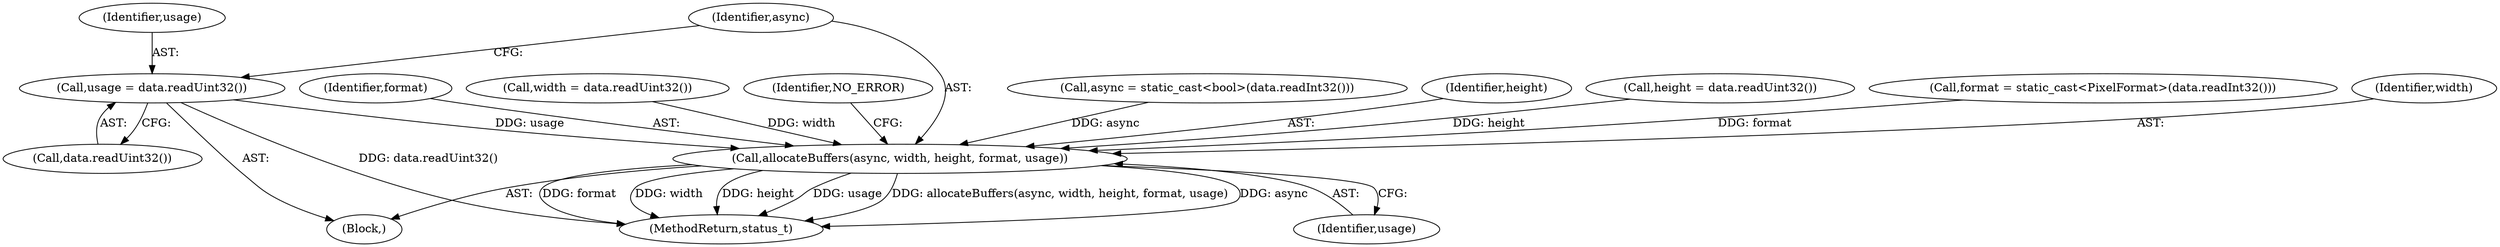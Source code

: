 digraph "0_Android_a30d7d90c4f718e46fb41a99b3d52800e1011b73_0@API" {
"1000529" [label="(Call,usage = data.readUint32())"];
"1000532" [label="(Call,allocateBuffers(async, width, height, format, usage))"];
"1000596" [label="(MethodReturn,status_t)"];
"1000503" [label="(Block,)"];
"1000536" [label="(Identifier,format)"];
"1000515" [label="(Call,width = data.readUint32())"];
"1000532" [label="(Call,allocateBuffers(async, width, height, format, usage))"];
"1000539" [label="(Identifier,NO_ERROR)"];
"1000531" [label="(Call,data.readUint32())"];
"1000530" [label="(Identifier,usage)"];
"1000533" [label="(Identifier,async)"];
"1000509" [label="(Call,async = static_cast<bool>(data.readInt32()))"];
"1000535" [label="(Identifier,height)"];
"1000519" [label="(Call,height = data.readUint32())"];
"1000523" [label="(Call,format = static_cast<PixelFormat>(data.readInt32()))"];
"1000529" [label="(Call,usage = data.readUint32())"];
"1000534" [label="(Identifier,width)"];
"1000537" [label="(Identifier,usage)"];
"1000529" -> "1000503"  [label="AST: "];
"1000529" -> "1000531"  [label="CFG: "];
"1000530" -> "1000529"  [label="AST: "];
"1000531" -> "1000529"  [label="AST: "];
"1000533" -> "1000529"  [label="CFG: "];
"1000529" -> "1000596"  [label="DDG: data.readUint32()"];
"1000529" -> "1000532"  [label="DDG: usage"];
"1000532" -> "1000503"  [label="AST: "];
"1000532" -> "1000537"  [label="CFG: "];
"1000533" -> "1000532"  [label="AST: "];
"1000534" -> "1000532"  [label="AST: "];
"1000535" -> "1000532"  [label="AST: "];
"1000536" -> "1000532"  [label="AST: "];
"1000537" -> "1000532"  [label="AST: "];
"1000539" -> "1000532"  [label="CFG: "];
"1000532" -> "1000596"  [label="DDG: async"];
"1000532" -> "1000596"  [label="DDG: format"];
"1000532" -> "1000596"  [label="DDG: width"];
"1000532" -> "1000596"  [label="DDG: height"];
"1000532" -> "1000596"  [label="DDG: usage"];
"1000532" -> "1000596"  [label="DDG: allocateBuffers(async, width, height, format, usage)"];
"1000509" -> "1000532"  [label="DDG: async"];
"1000515" -> "1000532"  [label="DDG: width"];
"1000519" -> "1000532"  [label="DDG: height"];
"1000523" -> "1000532"  [label="DDG: format"];
}
